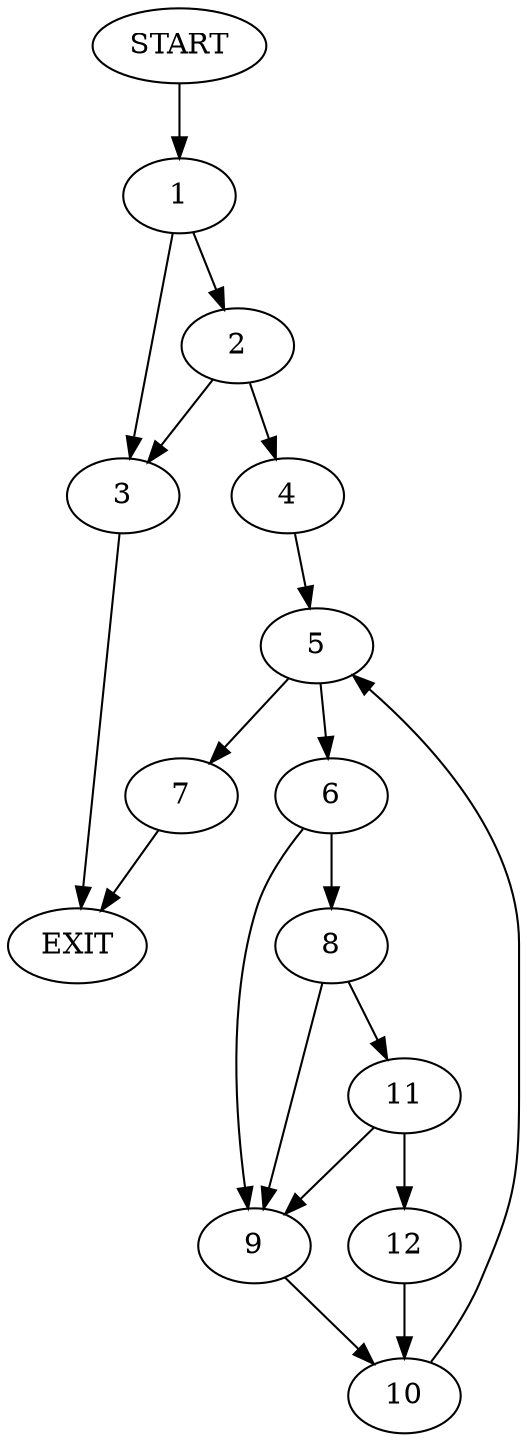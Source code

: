 digraph {
0 [label="START"]
13 [label="EXIT"]
0 -> 1
1 -> 2
1 -> 3
2 -> 4
2 -> 3
3 -> 13
4 -> 5
5 -> 6
5 -> 7
7 -> 13
6 -> 8
6 -> 9
9 -> 10
8 -> 11
8 -> 9
11 -> 9
11 -> 12
12 -> 10
10 -> 5
}
